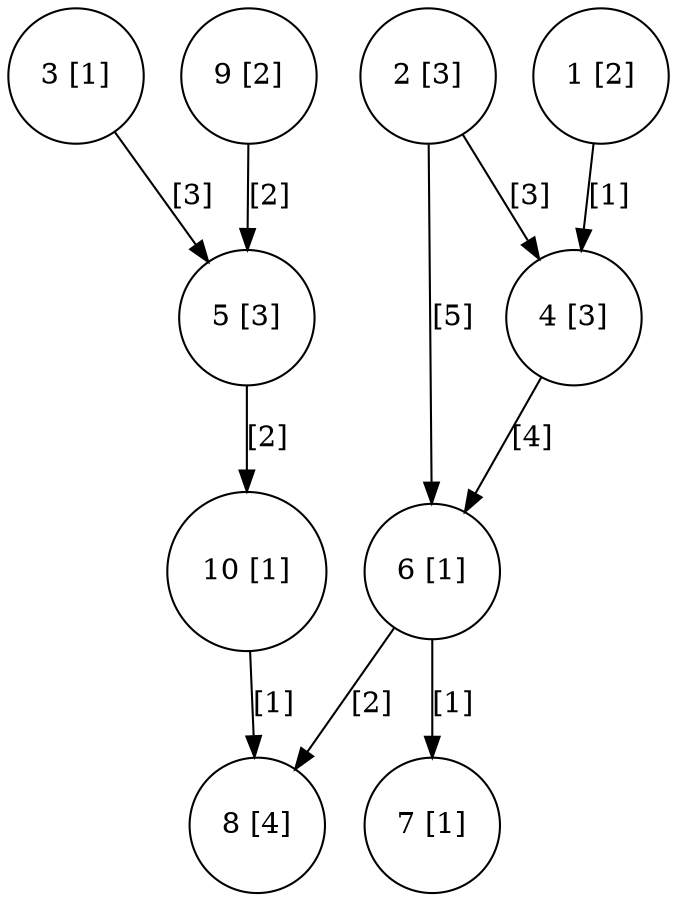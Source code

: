 digraph {
    1 [shape=circle; label="1 [2]"]
    2 [shape=circle; label="2 [3]"]
    3 [shape=circle; label="3 [1]"]
    4 [shape=circle; label="4 [3]"]
    5 [shape=circle; label="5 [3]"]
    6 [shape=circle; label="6 [1]"]
    7 [shape=circle; label="7 [1]"]
    8 [shape=circle; label="8 [4]"]
    9 [shape=circle; label="9 [2]"]
    10 [shape=circle; label="10 [1]"]
    
    1 -> 4 [ label = "[1]" ];
    2 -> 4 [ label = "[3]" ];
    2 -> 6 [ label = "[5]" ];
    4 -> 6 [ label = "[4]" ];
    6 -> 7 [ label = "[1]" ];
    6 -> 8 [ label = "[2]" ];
    3 -> 5 [ label = "[3]" ];
    9 -> 5 [ label = "[2]" ];
    5 -> 10 [ label = "[2]" ];
    10 -> 8 [ label = "[1]" ];
}
